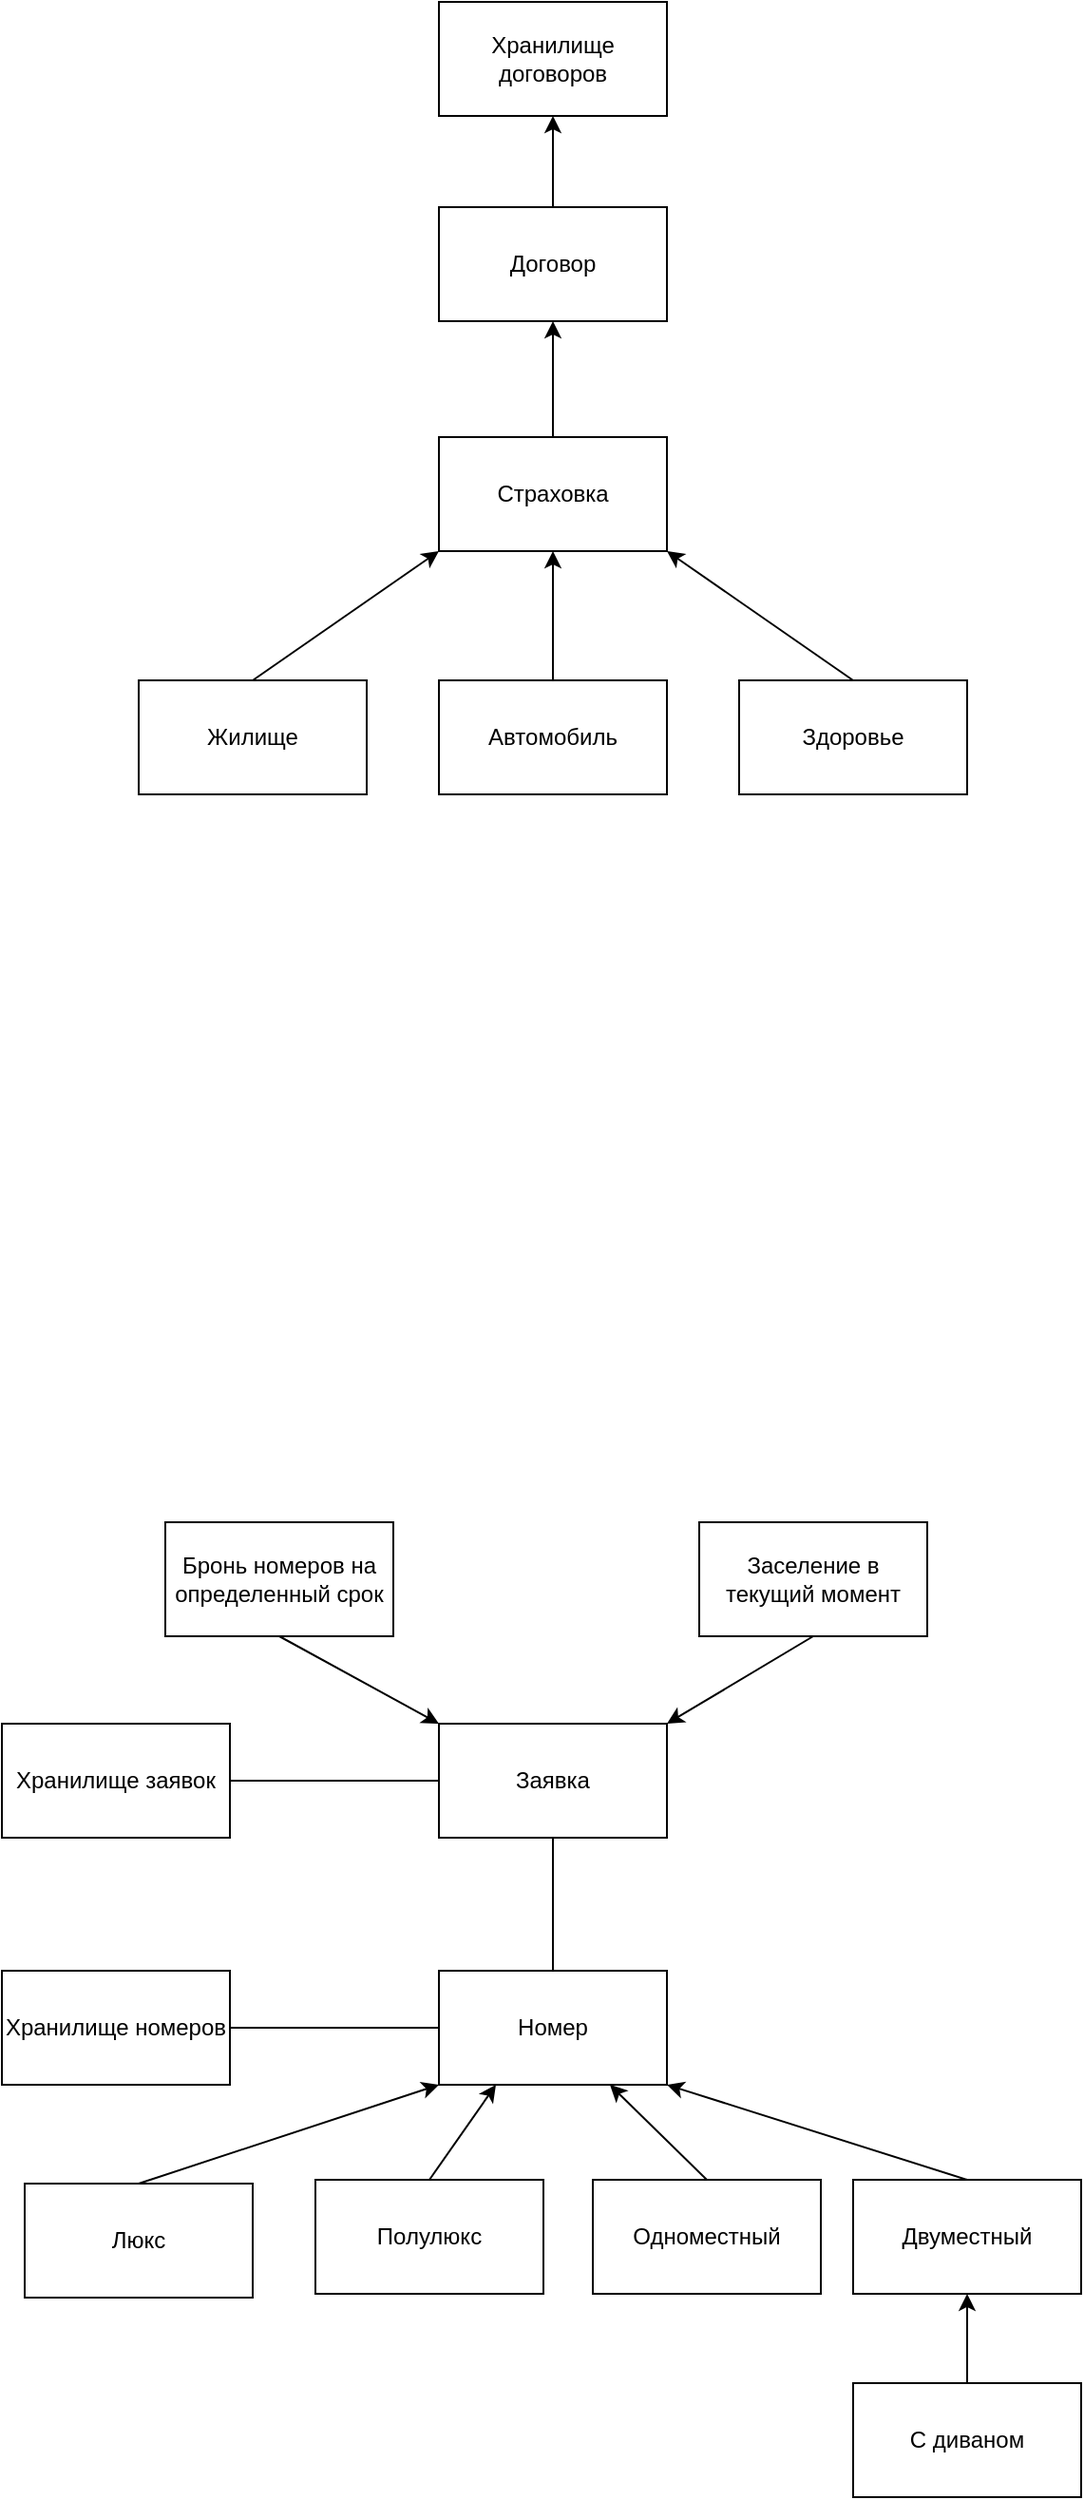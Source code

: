 <mxfile version="21.7.5" type="github">
  <diagram name="Page-1" id="gelu6Epa7kTJqXeX9UKj">
    <mxGraphModel dx="1185" dy="1832" grid="0" gridSize="10" guides="1" tooltips="1" connect="1" arrows="1" fold="1" page="1" pageScale="1" pageWidth="827" pageHeight="1169" math="0" shadow="0">
      <root>
        <mxCell id="0" />
        <mxCell id="1" parent="0" />
        <mxCell id="lsx9GKsQaSSjaxy5WQpj-1" value="Номер" style="rounded=0;whiteSpace=wrap;html=1;" parent="1" vertex="1">
          <mxGeometry x="354" y="70" width="120" height="60" as="geometry" />
        </mxCell>
        <mxCell id="lsx9GKsQaSSjaxy5WQpj-2" value="Люкс" style="rounded=0;whiteSpace=wrap;html=1;" parent="1" vertex="1">
          <mxGeometry x="136" y="182" width="120" height="60" as="geometry" />
        </mxCell>
        <mxCell id="lsx9GKsQaSSjaxy5WQpj-3" value="Полулюкс" style="rounded=0;whiteSpace=wrap;html=1;" parent="1" vertex="1">
          <mxGeometry x="289" y="180" width="120" height="60" as="geometry" />
        </mxCell>
        <mxCell id="lsx9GKsQaSSjaxy5WQpj-4" value="Одноместный" style="rounded=0;whiteSpace=wrap;html=1;" parent="1" vertex="1">
          <mxGeometry x="435" y="180" width="120" height="60" as="geometry" />
        </mxCell>
        <mxCell id="lsx9GKsQaSSjaxy5WQpj-5" value="Двуместный" style="rounded=0;whiteSpace=wrap;html=1;" parent="1" vertex="1">
          <mxGeometry x="572" y="180" width="120" height="60" as="geometry" />
        </mxCell>
        <mxCell id="lsx9GKsQaSSjaxy5WQpj-6" value="С диваном" style="rounded=0;whiteSpace=wrap;html=1;" parent="1" vertex="1">
          <mxGeometry x="572" y="287" width="120" height="60" as="geometry" />
        </mxCell>
        <mxCell id="lsx9GKsQaSSjaxy5WQpj-7" value="" style="endArrow=classic;html=1;rounded=0;exitX=0.5;exitY=0;exitDx=0;exitDy=0;entryX=0;entryY=1;entryDx=0;entryDy=0;" parent="1" source="lsx9GKsQaSSjaxy5WQpj-2" target="lsx9GKsQaSSjaxy5WQpj-1" edge="1">
          <mxGeometry width="50" height="50" relative="1" as="geometry">
            <mxPoint x="362" y="281" as="sourcePoint" />
            <mxPoint x="412" y="231" as="targetPoint" />
          </mxGeometry>
        </mxCell>
        <mxCell id="lsx9GKsQaSSjaxy5WQpj-8" value="" style="endArrow=classic;html=1;rounded=0;exitX=0.5;exitY=0;exitDx=0;exitDy=0;entryX=0.25;entryY=1;entryDx=0;entryDy=0;" parent="1" source="lsx9GKsQaSSjaxy5WQpj-3" target="lsx9GKsQaSSjaxy5WQpj-1" edge="1">
          <mxGeometry width="50" height="50" relative="1" as="geometry">
            <mxPoint x="362" y="281" as="sourcePoint" />
            <mxPoint x="412" y="231" as="targetPoint" />
          </mxGeometry>
        </mxCell>
        <mxCell id="lsx9GKsQaSSjaxy5WQpj-9" value="" style="endArrow=classic;html=1;rounded=0;entryX=0.75;entryY=1;entryDx=0;entryDy=0;exitX=0.5;exitY=0;exitDx=0;exitDy=0;" parent="1" source="lsx9GKsQaSSjaxy5WQpj-4" target="lsx9GKsQaSSjaxy5WQpj-1" edge="1">
          <mxGeometry width="50" height="50" relative="1" as="geometry">
            <mxPoint x="362" y="281" as="sourcePoint" />
            <mxPoint x="412" y="231" as="targetPoint" />
          </mxGeometry>
        </mxCell>
        <mxCell id="lsx9GKsQaSSjaxy5WQpj-10" value="" style="endArrow=classic;html=1;rounded=0;exitX=0.5;exitY=0;exitDx=0;exitDy=0;entryX=1;entryY=1;entryDx=0;entryDy=0;" parent="1" source="lsx9GKsQaSSjaxy5WQpj-5" target="lsx9GKsQaSSjaxy5WQpj-1" edge="1">
          <mxGeometry width="50" height="50" relative="1" as="geometry">
            <mxPoint x="612" y="176" as="sourcePoint" />
            <mxPoint x="662" y="126" as="targetPoint" />
          </mxGeometry>
        </mxCell>
        <mxCell id="lsx9GKsQaSSjaxy5WQpj-11" value="" style="endArrow=classic;html=1;rounded=0;exitX=0.5;exitY=0;exitDx=0;exitDy=0;entryX=0.5;entryY=1;entryDx=0;entryDy=0;" parent="1" source="lsx9GKsQaSSjaxy5WQpj-6" target="lsx9GKsQaSSjaxy5WQpj-5" edge="1">
          <mxGeometry width="50" height="50" relative="1" as="geometry">
            <mxPoint x="362" y="281" as="sourcePoint" />
            <mxPoint x="412" y="231" as="targetPoint" />
          </mxGeometry>
        </mxCell>
        <mxCell id="lsx9GKsQaSSjaxy5WQpj-12" value="Заявка" style="rounded=0;whiteSpace=wrap;html=1;" parent="1" vertex="1">
          <mxGeometry x="354" y="-60" width="120" height="60" as="geometry" />
        </mxCell>
        <mxCell id="lsx9GKsQaSSjaxy5WQpj-13" value="" style="endArrow=none;html=1;rounded=0;entryX=0.5;entryY=1;entryDx=0;entryDy=0;exitX=0.5;exitY=0;exitDx=0;exitDy=0;" parent="1" source="lsx9GKsQaSSjaxy5WQpj-1" target="lsx9GKsQaSSjaxy5WQpj-12" edge="1">
          <mxGeometry width="50" height="50" relative="1" as="geometry">
            <mxPoint x="520" y="76" as="sourcePoint" />
            <mxPoint x="515" y="24" as="targetPoint" />
          </mxGeometry>
        </mxCell>
        <mxCell id="lsx9GKsQaSSjaxy5WQpj-14" value="Бронь номеров на определенный срок" style="rounded=0;whiteSpace=wrap;html=1;" parent="1" vertex="1">
          <mxGeometry x="210" y="-166" width="120" height="60" as="geometry" />
        </mxCell>
        <mxCell id="lsx9GKsQaSSjaxy5WQpj-15" value="Заселение в текущий момент" style="rounded=0;whiteSpace=wrap;html=1;" parent="1" vertex="1">
          <mxGeometry x="491" y="-166" width="120" height="60" as="geometry" />
        </mxCell>
        <mxCell id="lsx9GKsQaSSjaxy5WQpj-16" value="" style="endArrow=classic;html=1;rounded=0;exitX=0.5;exitY=1;exitDx=0;exitDy=0;entryX=0;entryY=0;entryDx=0;entryDy=0;" parent="1" source="lsx9GKsQaSSjaxy5WQpj-14" target="lsx9GKsQaSSjaxy5WQpj-12" edge="1">
          <mxGeometry width="50" height="50" relative="1" as="geometry">
            <mxPoint x="238" y="17" as="sourcePoint" />
            <mxPoint x="288" y="-33" as="targetPoint" />
          </mxGeometry>
        </mxCell>
        <mxCell id="lsx9GKsQaSSjaxy5WQpj-17" value="" style="endArrow=classic;html=1;rounded=0;exitX=0.5;exitY=1;exitDx=0;exitDy=0;entryX=1;entryY=0;entryDx=0;entryDy=0;" parent="1" source="lsx9GKsQaSSjaxy5WQpj-15" target="lsx9GKsQaSSjaxy5WQpj-12" edge="1">
          <mxGeometry width="50" height="50" relative="1" as="geometry">
            <mxPoint x="362" y="43" as="sourcePoint" />
            <mxPoint x="412" y="-7" as="targetPoint" />
          </mxGeometry>
        </mxCell>
        <mxCell id="lsx9GKsQaSSjaxy5WQpj-18" value="Хранилище заявок" style="rounded=0;whiteSpace=wrap;html=1;" parent="1" vertex="1">
          <mxGeometry x="124" y="-60" width="120" height="60" as="geometry" />
        </mxCell>
        <mxCell id="lsx9GKsQaSSjaxy5WQpj-19" value="Хранилище номеров" style="rounded=0;whiteSpace=wrap;html=1;" parent="1" vertex="1">
          <mxGeometry x="124" y="70" width="120" height="60" as="geometry" />
        </mxCell>
        <mxCell id="lsx9GKsQaSSjaxy5WQpj-20" value="" style="endArrow=none;html=1;rounded=0;exitX=1;exitY=0.5;exitDx=0;exitDy=0;entryX=0;entryY=0.5;entryDx=0;entryDy=0;" parent="1" source="lsx9GKsQaSSjaxy5WQpj-18" target="lsx9GKsQaSSjaxy5WQpj-12" edge="1">
          <mxGeometry width="50" height="50" relative="1" as="geometry">
            <mxPoint x="362" y="43" as="sourcePoint" />
            <mxPoint x="412" y="-7" as="targetPoint" />
          </mxGeometry>
        </mxCell>
        <mxCell id="lsx9GKsQaSSjaxy5WQpj-21" value="" style="endArrow=none;html=1;rounded=0;exitX=1;exitY=0.5;exitDx=0;exitDy=0;entryX=0;entryY=0.5;entryDx=0;entryDy=0;" parent="1" source="lsx9GKsQaSSjaxy5WQpj-19" target="lsx9GKsQaSSjaxy5WQpj-1" edge="1">
          <mxGeometry width="50" height="50" relative="1" as="geometry">
            <mxPoint x="282" y="131" as="sourcePoint" />
            <mxPoint x="332" y="81" as="targetPoint" />
          </mxGeometry>
        </mxCell>
        <mxCell id="oyQbFAzgdjEaKiGW0z0I-9" style="edgeStyle=orthogonalEdgeStyle;rounded=0;orthogonalLoop=1;jettySize=auto;html=1;exitX=0.5;exitY=0;exitDx=0;exitDy=0;entryX=0.5;entryY=1;entryDx=0;entryDy=0;" edge="1" parent="1" source="oyQbFAzgdjEaKiGW0z0I-1" target="oyQbFAzgdjEaKiGW0z0I-8">
          <mxGeometry relative="1" as="geometry" />
        </mxCell>
        <mxCell id="oyQbFAzgdjEaKiGW0z0I-1" value="Страховка" style="rounded=0;whiteSpace=wrap;html=1;" vertex="1" parent="1">
          <mxGeometry x="354" y="-737" width="120" height="60" as="geometry" />
        </mxCell>
        <mxCell id="oyQbFAzgdjEaKiGW0z0I-2" value="Жилище" style="rounded=0;whiteSpace=wrap;html=1;" vertex="1" parent="1">
          <mxGeometry x="196" y="-609" width="120" height="60" as="geometry" />
        </mxCell>
        <mxCell id="oyQbFAzgdjEaKiGW0z0I-6" style="edgeStyle=orthogonalEdgeStyle;rounded=0;orthogonalLoop=1;jettySize=auto;html=1;exitX=0.5;exitY=0;exitDx=0;exitDy=0;entryX=0.5;entryY=1;entryDx=0;entryDy=0;" edge="1" parent="1" source="oyQbFAzgdjEaKiGW0z0I-3" target="oyQbFAzgdjEaKiGW0z0I-1">
          <mxGeometry relative="1" as="geometry" />
        </mxCell>
        <mxCell id="oyQbFAzgdjEaKiGW0z0I-3" value="Автомобиль" style="rounded=0;whiteSpace=wrap;html=1;" vertex="1" parent="1">
          <mxGeometry x="354" y="-609" width="120" height="60" as="geometry" />
        </mxCell>
        <mxCell id="oyQbFAzgdjEaKiGW0z0I-4" value="Здоровье" style="rounded=0;whiteSpace=wrap;html=1;" vertex="1" parent="1">
          <mxGeometry x="512" y="-609" width="120" height="60" as="geometry" />
        </mxCell>
        <mxCell id="oyQbFAzgdjEaKiGW0z0I-5" value="" style="endArrow=classic;html=1;rounded=0;exitX=0.5;exitY=0;exitDx=0;exitDy=0;entryX=0;entryY=1;entryDx=0;entryDy=0;" edge="1" parent="1" source="oyQbFAzgdjEaKiGW0z0I-2" target="oyQbFAzgdjEaKiGW0z0I-1">
          <mxGeometry width="50" height="50" relative="1" as="geometry">
            <mxPoint x="331" y="-620" as="sourcePoint" />
            <mxPoint x="381" y="-670" as="targetPoint" />
          </mxGeometry>
        </mxCell>
        <mxCell id="oyQbFAzgdjEaKiGW0z0I-7" value="" style="endArrow=classic;html=1;rounded=0;exitX=0.5;exitY=0;exitDx=0;exitDy=0;entryX=1;entryY=1;entryDx=0;entryDy=0;" edge="1" parent="1" source="oyQbFAzgdjEaKiGW0z0I-4" target="oyQbFAzgdjEaKiGW0z0I-1">
          <mxGeometry width="50" height="50" relative="1" as="geometry">
            <mxPoint x="472" y="-628" as="sourcePoint" />
            <mxPoint x="522" y="-678" as="targetPoint" />
          </mxGeometry>
        </mxCell>
        <mxCell id="oyQbFAzgdjEaKiGW0z0I-11" style="edgeStyle=orthogonalEdgeStyle;rounded=0;orthogonalLoop=1;jettySize=auto;html=1;exitX=0.5;exitY=0;exitDx=0;exitDy=0;entryX=0.5;entryY=1;entryDx=0;entryDy=0;" edge="1" parent="1" source="oyQbFAzgdjEaKiGW0z0I-8" target="oyQbFAzgdjEaKiGW0z0I-10">
          <mxGeometry relative="1" as="geometry" />
        </mxCell>
        <mxCell id="oyQbFAzgdjEaKiGW0z0I-8" value="Договор" style="rounded=0;whiteSpace=wrap;html=1;" vertex="1" parent="1">
          <mxGeometry x="354" y="-858" width="120" height="60" as="geometry" />
        </mxCell>
        <mxCell id="oyQbFAzgdjEaKiGW0z0I-10" value="Хранилище договоров" style="rounded=0;whiteSpace=wrap;html=1;" vertex="1" parent="1">
          <mxGeometry x="354" y="-966" width="120" height="60" as="geometry" />
        </mxCell>
      </root>
    </mxGraphModel>
  </diagram>
</mxfile>
